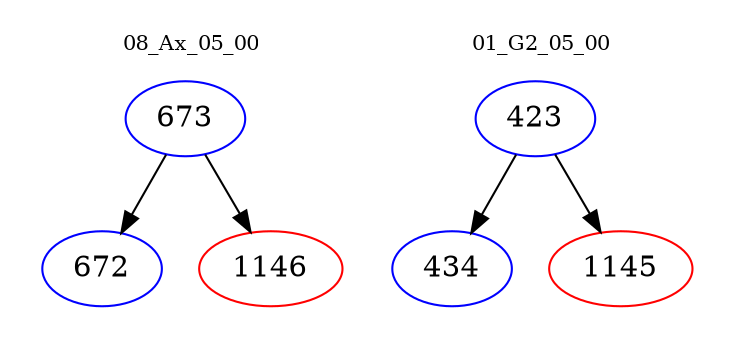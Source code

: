 digraph{
subgraph cluster_0 {
color = white
label = "08_Ax_05_00";
fontsize=10;
T0_673 [label="673", color="blue"]
T0_673 -> T0_672 [color="black"]
T0_672 [label="672", color="blue"]
T0_673 -> T0_1146 [color="black"]
T0_1146 [label="1146", color="red"]
}
subgraph cluster_1 {
color = white
label = "01_G2_05_00";
fontsize=10;
T1_423 [label="423", color="blue"]
T1_423 -> T1_434 [color="black"]
T1_434 [label="434", color="blue"]
T1_423 -> T1_1145 [color="black"]
T1_1145 [label="1145", color="red"]
}
}

